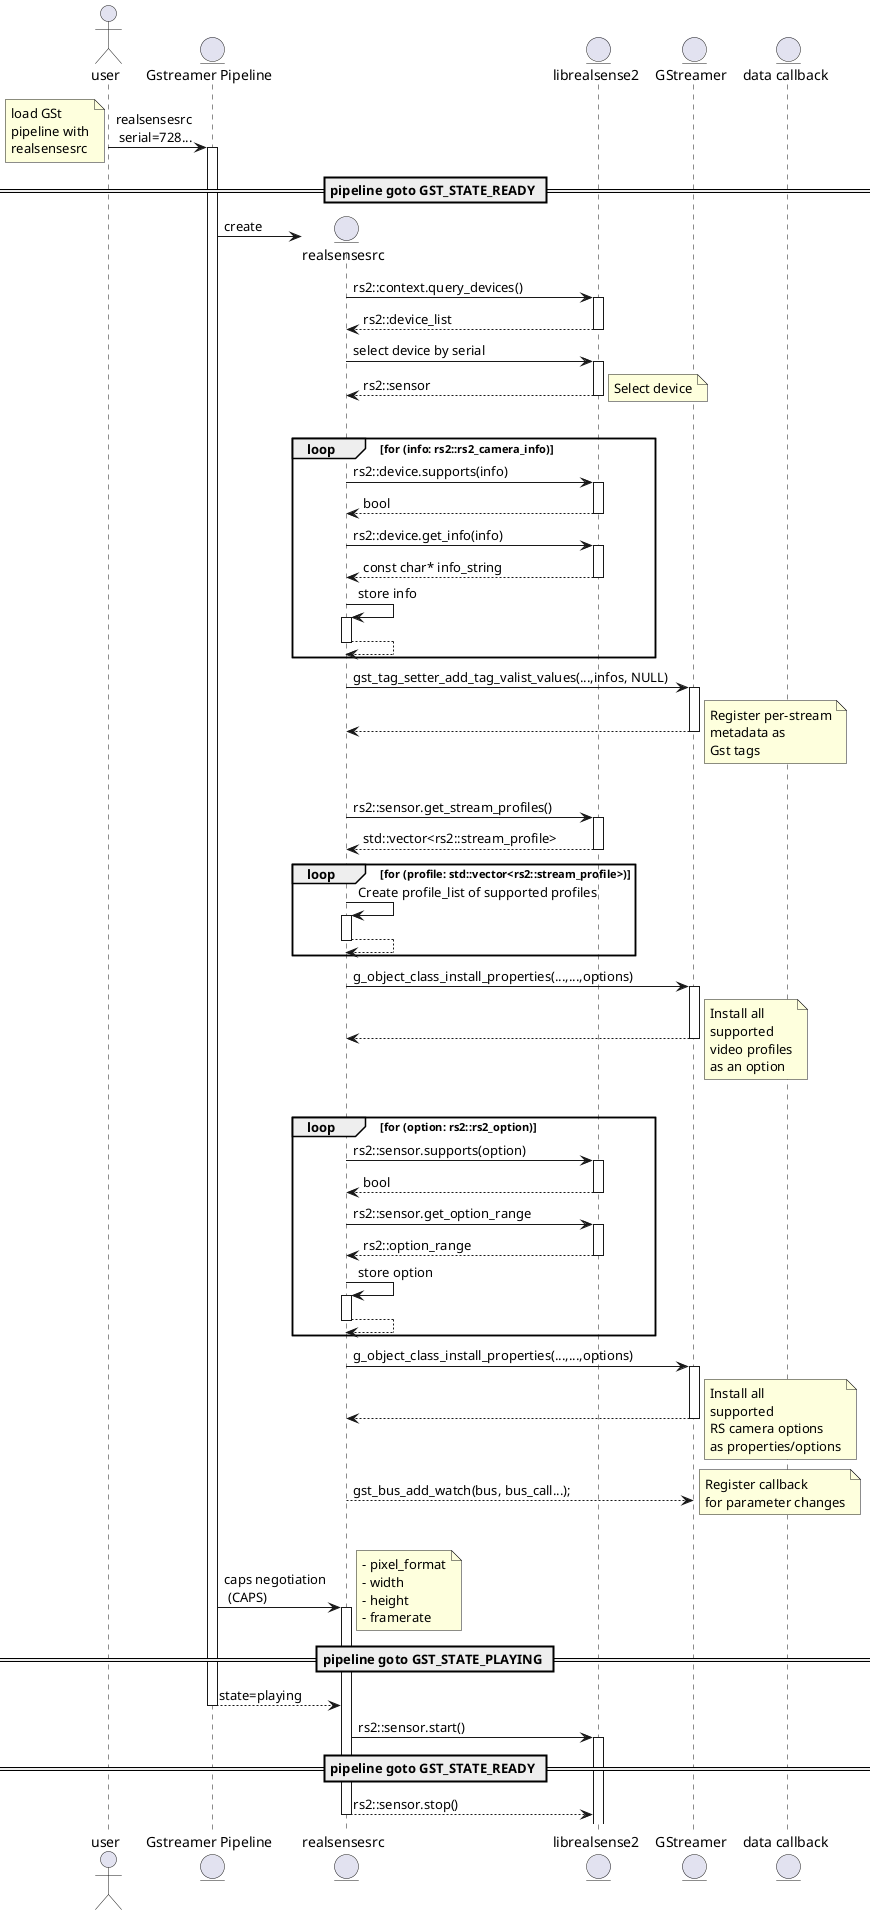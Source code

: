 @startuml
Actor user
entity "Gstreamer Pipeline" as g_pipe
entity "realsensesrc" as src
entity "librealsense2" as lrs
entity "GStreamer" as go
entity "data callback" as d_cb

autoactivate on
user -> g_pipe: realsensesrc \n serial=728...
note left
  load GSt
  pipeline with
  realsensesrc
end note

==pipeline goto GST_STATE_READY ==

g_pipe -> src **: create
src -> lrs: rs2::context.query_devices()
return rs2::device_list

src->lrs : select device by serial
return rs2::sensor
note right
  Select device
end note
|||

loop for (info: rs2::rs2_camera_info)
  src->lrs: rs2::device.supports(info)
  return bool
  src->lrs: rs2::device.get_info(info)
  return const char* info_string
  src->src: store info
  return
end
src -> go: gst_tag_setter_add_tag_valist_values(...,infos, NULL)
return
note right
  Register per-stream
  metadata as
  Gst tags
end note
|||
src -> lrs: rs2::sensor.get_stream_profiles()
return std::vector<rs2::stream_profile>

loop for (profile: std::vector<rs2::stream_profile>)
  src->src: Create profile_list of supported profiles
  return
end
src -> go: g_object_class_install_properties(...,...,options)
return
note right
  Install all
  supported
  video profiles
  as an option
end note
|||

loop for (option: rs2::rs2_option)
  src->lrs: rs2::sensor.supports(option)
  return bool
  src->lrs: rs2::sensor.get_option_range
  return  rs2::option_range
  src->src: store option
  return
end
src -> go: g_object_class_install_properties(...,...,options)
return
note right
  Install all
  supported
  RS camera options
  as properties/options
end note

src --> go: gst_bus_add_watch(bus, bus_call...);
note right
  Register callback
  for parameter changes
end note
|||

g_pipe -> src: caps negotiation \n (CAPS)
note right
  - pixel_format
  - width
  - height
  - framerate
end note

==pipeline goto GST_STATE_PLAYING ==

g_pipe --> src: state=playing
src -> lrs: rs2::sensor.start()

==pipeline goto GST_STATE_READY ==
src --> lrs: rs2::sensor.stop()

@enduml
